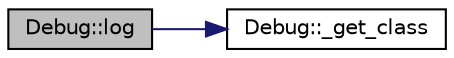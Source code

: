 digraph "Debug::log"
{
 // INTERACTIVE_SVG=YES
  edge [fontname="Helvetica",fontsize="10",labelfontname="Helvetica",labelfontsize="10"];
  node [fontname="Helvetica",fontsize="10",shape=record];
  rankdir="LR";
  Node10 [label="Debug::log",height=0.2,width=0.4,color="black", fillcolor="grey75", style="filled", fontcolor="black"];
  Node10 -> Node11 [color="midnightblue",fontsize="10",style="solid",fontname="Helvetica"];
  Node11 [label="Debug::_get_class",height=0.2,width=0.4,color="black", fillcolor="white", style="filled",URL="$namespace_debug.html#a93918301ef60cf635681cc925ef7cc49"];
}

